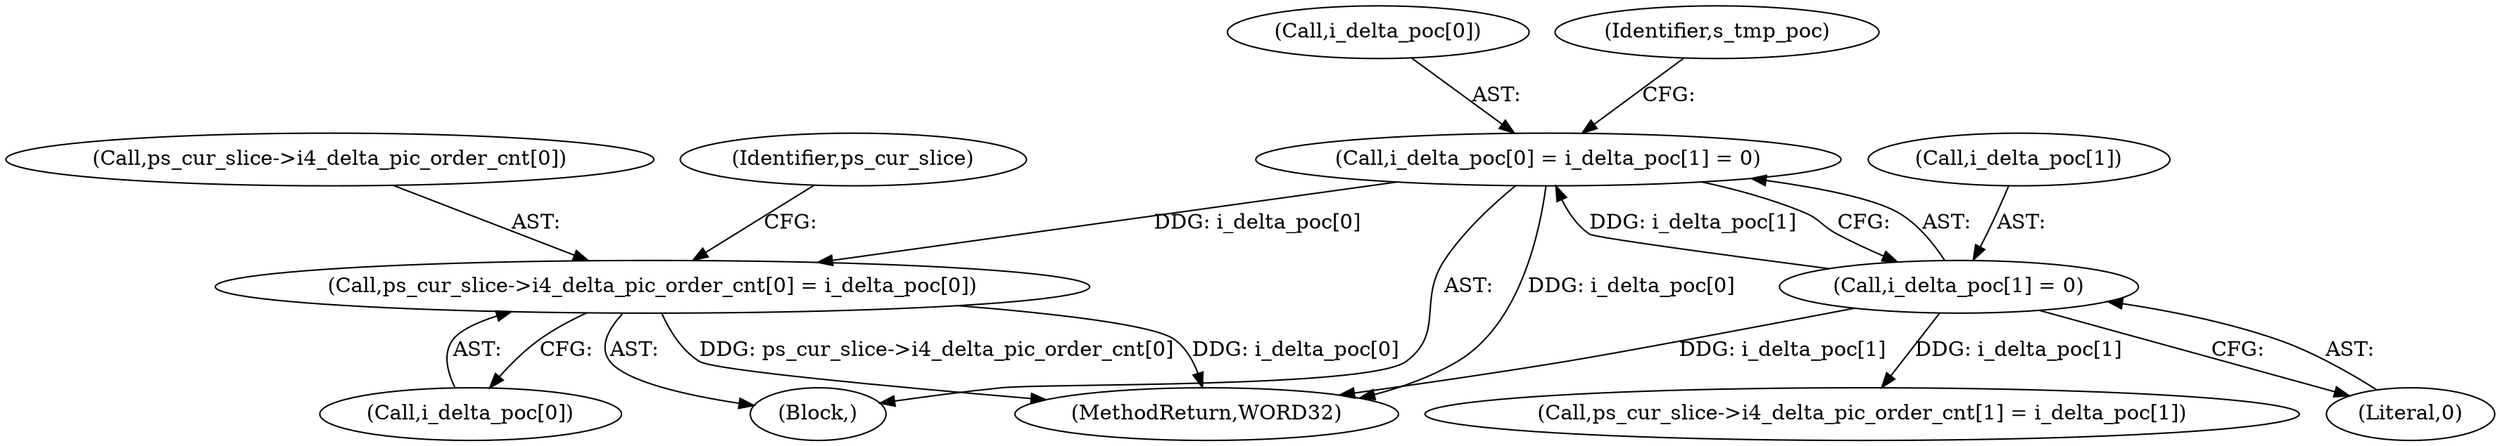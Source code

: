 digraph "0_Android_0b23c81c3dd9ec38f7e6806a3955fed1925541a0_2@array" {
"1001461" [label="(Call,ps_cur_slice->i4_delta_pic_order_cnt[0] = i_delta_poc[0])"];
"1000710" [label="(Call,i_delta_poc[0] = i_delta_poc[1] = 0)"];
"1000714" [label="(Call,i_delta_poc[1] = 0)"];
"1001462" [label="(Call,ps_cur_slice->i4_delta_pic_order_cnt[0])"];
"1002589" [label="(MethodReturn,WORD32)"];
"1000711" [label="(Call,i_delta_poc[0])"];
"1001461" [label="(Call,ps_cur_slice->i4_delta_pic_order_cnt[0] = i_delta_poc[0])"];
"1001473" [label="(Identifier,ps_cur_slice)"];
"1000714" [label="(Call,i_delta_poc[1] = 0)"];
"1000715" [label="(Call,i_delta_poc[1])"];
"1001467" [label="(Call,i_delta_poc[0])"];
"1000721" [label="(Identifier,s_tmp_poc)"];
"1000710" [label="(Call,i_delta_poc[0] = i_delta_poc[1] = 0)"];
"1000718" [label="(Literal,0)"];
"1000158" [label="(Block,)"];
"1001470" [label="(Call,ps_cur_slice->i4_delta_pic_order_cnt[1] = i_delta_poc[1])"];
"1001461" -> "1000158"  [label="AST: "];
"1001461" -> "1001467"  [label="CFG: "];
"1001462" -> "1001461"  [label="AST: "];
"1001467" -> "1001461"  [label="AST: "];
"1001473" -> "1001461"  [label="CFG: "];
"1001461" -> "1002589"  [label="DDG: ps_cur_slice->i4_delta_pic_order_cnt[0]"];
"1001461" -> "1002589"  [label="DDG: i_delta_poc[0]"];
"1000710" -> "1001461"  [label="DDG: i_delta_poc[0]"];
"1000710" -> "1000158"  [label="AST: "];
"1000710" -> "1000714"  [label="CFG: "];
"1000711" -> "1000710"  [label="AST: "];
"1000714" -> "1000710"  [label="AST: "];
"1000721" -> "1000710"  [label="CFG: "];
"1000710" -> "1002589"  [label="DDG: i_delta_poc[0]"];
"1000714" -> "1000710"  [label="DDG: i_delta_poc[1]"];
"1000714" -> "1000718"  [label="CFG: "];
"1000715" -> "1000714"  [label="AST: "];
"1000718" -> "1000714"  [label="AST: "];
"1000714" -> "1002589"  [label="DDG: i_delta_poc[1]"];
"1000714" -> "1001470"  [label="DDG: i_delta_poc[1]"];
}
